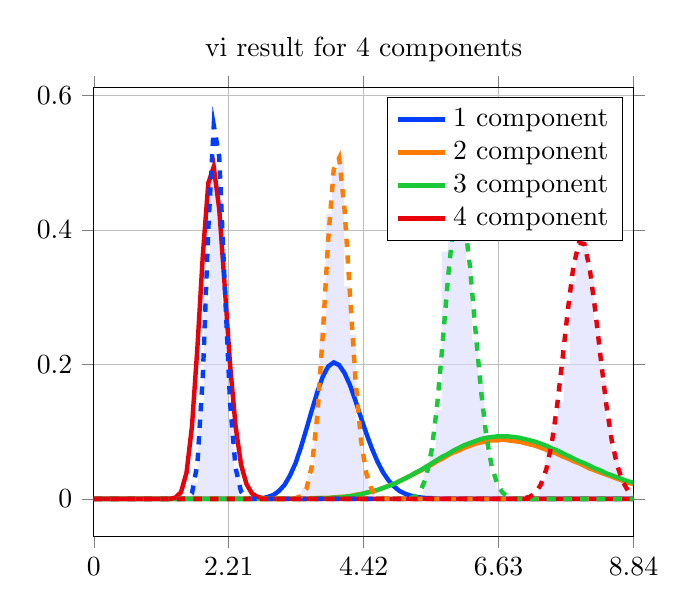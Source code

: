 \begin{tikzpicture}
\begin{axis}[title={vi result for 4 components}, yticklabel style={/pgf/number format/fixed,
            /pgf/number format/precision=3}, grid={major}, yminorgrids={true}, tick align={outside}, xtick={0.0,2.211,4.422,6.633,8.844}, xmin={0.0}, xmax={8.844}, scaled y ticks={false}]
    \addplot[ybar interval, fill={blue!15}, forget plot, opacity={0.6}, draw={none}, bar width={5.0e-6}]
        table[row sep={\\}]
        {
            \\
            1.6  0.024  \\
            1.7  0.14  \\
            1.8  0.296  \\
            1.9  0.496  \\
            2.0  0.444  \\
            2.1  0.288  \\
            2.2  0.116  \\
            2.3  0.04  \\
            2.4  0.0  \\
            2.5  0.0  \\
            2.6  0.0  \\
            2.7  0.0  \\
            2.8  0.0  \\
            2.9  0.0  \\
            3.0  0.0  \\
            3.1  0.0  \\
            3.2  0.0  \\
            3.3  0.004  \\
            3.4  0.016  \\
            3.5  0.036  \\
            3.6  0.164  \\
            3.7  0.248  \\
            3.8  0.424  \\
            3.9  0.488  \\
            4.0  0.512  \\
            4.1  0.316  \\
            4.2  0.244  \\
            4.3  0.112  \\
            4.4  0.036  \\
            4.5  0.012  \\
            4.6  0.004  \\
            4.7  0.0  \\
            4.8  0.0  \\
            4.9  0.0  \\
            5.0  0.0  \\
            5.1  0.0  \\
            5.2  0.0  \\
            5.3  0.004  \\
            5.4  0.052  \\
            5.5  0.076  \\
            5.6  0.132  \\
            5.7  0.368  \\
            5.8  0.432  \\
            5.9  0.46  \\
            6.0  0.42  \\
            6.1  0.344  \\
            6.2  0.236  \\
            6.3  0.184  \\
            6.4  0.072  \\
            6.5  0.028  \\
            6.6  0.016  \\
            6.7  0.008  \\
            6.8  0.0  \\
            6.9  0.004  \\
            7.0  0.0  \\
            7.1  0.004  \\
            7.2  0.004  \\
            7.3  0.028  \\
            7.4  0.08  \\
            7.5  0.108  \\
            7.6  0.144  \\
            7.7  0.2  \\
            7.8  0.324  \\
            7.9  0.364  \\
            8.0  0.424  \\
            8.1  0.328  \\
            8.2  0.264  \\
            8.3  0.176  \\
            8.4  0.116  \\
            8.5  0.068  \\
            8.6  0.048  \\
            8.7  0.016  \\
            8.8  0.008  \\
            8.9  0.0  \\
        }
        ;
    \addplot[style={{ultra thick}}, color={rgb,1:red,0.008;green,0.243;blue,1.0}]
        table[row sep={\\}]
        {
            \\
            0.0  0.0  \\
            0.089  3.661e-112  \\
            0.179  9.733e-86  \\
            0.268  1.189e-70  \\
            0.357  3.311e-60  \\
            0.447  2.639e-52  \\
            0.536  5.175e-46  \\
            0.625  7.875e-41  \\
            0.715  1.845e-36  \\
            0.804  1.035e-32  \\
            0.893  1.881e-29  \\
            0.983  1.373e-26  \\
            1.072  4.721e-24  \\
            1.161  8.623e-22  \\
            1.251  9.192e-20  \\
            1.34  6.159e-18  \\
            1.429  2.755e-16  \\
            1.519  8.64e-15  \\
            1.608  1.978e-13  \\
            1.697  3.421e-12  \\
            1.787  4.6e-11  \\
            1.876  4.929e-10  \\
            1.965  4.297e-9  \\
            2.055  3.106e-8  \\
            2.144  1.89e-7  \\
            2.233  9.828e-7  \\
            2.323  4.419e-6  \\
            2.412  1.737e-5  \\
            2.501  6.027e-5  \\
            2.591  0.0  \\
            2.68  0.001  \\
            2.769  0.001  \\
            2.859  0.003  \\
            2.948  0.006  \\
            3.037  0.012  \\
            3.127  0.021  \\
            3.216  0.035  \\
            3.305  0.053  \\
            3.395  0.077  \\
            3.484  0.104  \\
            3.573  0.132  \\
            3.663  0.159  \\
            3.752  0.182  \\
            3.841  0.197  \\
            3.931  0.203  \\
            4.02  0.199  \\
            4.109  0.187  \\
            4.199  0.169  \\
            4.288  0.146  \\
            4.377  0.121  \\
            4.467  0.097  \\
            4.556  0.075  \\
            4.645  0.056  \\
            4.735  0.04  \\
            4.824  0.028  \\
            4.913  0.019  \\
            5.003  0.012  \\
            5.092  0.008  \\
            5.181  0.005  \\
            5.271  0.003  \\
            5.36  0.002  \\
            5.449  0.001  \\
            5.539  0.001  \\
            5.628  0.0  \\
            5.717  0.0  \\
            5.807  8.577e-5  \\
            5.896  4.386e-5  \\
            5.985  2.197e-5  \\
            6.075  1.078e-5  \\
            6.164  5.191e-6  \\
            6.253  2.451e-6  \\
            6.343  1.136e-6  \\
            6.432  5.174e-7  \\
            6.521  2.315e-7  \\
            6.611  1.018e-7  \\
            6.7  4.404e-8  \\
            6.789  1.875e-8  \\
            6.879  7.856e-9  \\
            6.968  3.242e-9  \\
            7.057  1.318e-9  \\
            7.147  5.282e-10  \\
            7.236  2.087e-10  \\
            7.325  8.131e-11  \\
            7.415  3.125e-11  \\
            7.504  1.186e-11  \\
            7.593  4.441e-12  \\
            7.683  1.643e-12  \\
            7.772  6.001e-13  \\
            7.861  2.166e-13  \\
            7.951  7.729e-14  \\
            8.04  2.726e-14  \\
            8.129  9.509e-15  \\
            8.219  3.28e-15  \\
            8.308  1.12e-15  \\
            8.397  3.781e-16  \\
            8.487  1.264e-16  \\
            8.576  4.184e-17  \\
            8.665  1.371e-17  \\
            8.755  4.45e-18  \\
            8.844  1.431e-18  \\
        }
        ;
    \addlegendentry {1 component}
    \addplot[style={{ultra thick}}, color={rgb,1:red,1.0;green,0.486;blue,0.0}]
        table[row sep={\\}]
        {
            \\
            0.0  0.0  \\
            0.089  3.731e-48  \\
            0.179  1.101e-38  \\
            0.268  3.191e-33  \\
            0.357  2.115e-29  \\
            0.447  1.769e-26  \\
            0.536  3.994e-24  \\
            0.625  3.654e-22  \\
            0.715  1.725e-20  \\
            0.804  4.914e-19  \\
            0.893  9.397e-18  \\
            0.983  1.302e-16  \\
            1.072  1.382e-15  \\
            1.161  1.173e-14  \\
            1.251  8.236e-14  \\
            1.34  4.905e-13  \\
            1.429  2.533e-12  \\
            1.519  1.153e-11  \\
            1.608  4.7e-11  \\
            1.697  1.734e-10  \\
            1.787  5.855e-10  \\
            1.876  1.824e-9  \\
            1.965  5.284e-9  \\
            2.055  1.432e-8  \\
            2.144  3.654e-8  \\
            2.233  8.817e-8  \\
            2.323  2.021e-7  \\
            2.412  4.417e-7  \\
            2.501  9.239e-7  \\
            2.591  1.855e-6  \\
            2.68  3.585e-6  \\
            2.769  6.685e-6  \\
            2.859  1.206e-5  \\
            2.948  2.107e-5  \\
            3.037  3.576e-5  \\
            3.127  5.904e-5  \\
            3.216  9.493e-5  \\
            3.305  0.0  \\
            3.395  0.0  \\
            3.484  0.0  \\
            3.573  0.001  \\
            3.663  0.001  \\
            3.752  0.001  \\
            3.841  0.001  \\
            3.931  0.002  \\
            4.02  0.003  \\
            4.109  0.003  \\
            4.199  0.004  \\
            4.288  0.006  \\
            4.377  0.007  \\
            4.467  0.009  \\
            4.556  0.011  \\
            4.645  0.013  \\
            4.735  0.016  \\
            4.824  0.019  \\
            4.913  0.022  \\
            5.003  0.026  \\
            5.092  0.03  \\
            5.181  0.034  \\
            5.271  0.038  \\
            5.36  0.042  \\
            5.449  0.047  \\
            5.539  0.051  \\
            5.628  0.056  \\
            5.717  0.06  \\
            5.807  0.065  \\
            5.896  0.069  \\
            5.985  0.072  \\
            6.075  0.076  \\
            6.164  0.079  \\
            6.253  0.082  \\
            6.343  0.084  \\
            6.432  0.086  \\
            6.521  0.087  \\
            6.611  0.087  \\
            6.7  0.088  \\
            6.789  0.087  \\
            6.879  0.086  \\
            6.968  0.085  \\
            7.057  0.083  \\
            7.147  0.081  \\
            7.236  0.079  \\
            7.325  0.076  \\
            7.415  0.073  \\
            7.504  0.07  \\
            7.593  0.067  \\
            7.683  0.063  \\
            7.772  0.06  \\
            7.861  0.056  \\
            7.951  0.053  \\
            8.04  0.049  \\
            8.129  0.045  \\
            8.219  0.042  \\
            8.308  0.039  \\
            8.397  0.036  \\
            8.487  0.033  \\
            8.576  0.03  \\
            8.665  0.027  \\
            8.755  0.024  \\
            8.844  0.022  \\
        }
        ;
    \addlegendentry {2 component}
    \addplot[style={{ultra thick}}, color={rgb,1:red,0.102;green,0.788;blue,0.22}]
        table[row sep={\\}]
        {
            \\
            0.0  0.0  \\
            0.089  3.687e-49  \\
            0.179  1.733e-39  \\
            0.268  6.575e-34  \\
            0.357  5.264e-30  \\
            0.447  5.088e-27  \\
            0.536  1.291e-24  \\
            0.625  1.302e-22  \\
            0.715  6.683e-21  \\
            0.804  2.047e-19  \\
            0.893  4.175e-18  \\
            0.983  6.126e-17  \\
            1.072  6.849e-16  \\
            1.161  6.094e-15  \\
            1.251  4.464e-14  \\
            1.34  2.766e-13  \\
            1.429  1.481e-12  \\
            1.519  6.975e-12  \\
            1.608  2.933e-11  \\
            1.697  1.114e-10  \\
            1.787  3.866e-10  \\
            1.876  1.236e-9  \\
            1.965  3.667e-9  \\
            2.055  1.017e-8  \\
            2.144  2.65e-8  \\
            2.233  6.524e-8  \\
            2.323  1.524e-7  \\
            2.412  3.392e-7  \\
            2.501  7.217e-7  \\
            2.591  1.473e-6  \\
            2.68  2.89e-6  \\
            2.769  5.47e-6  \\
            2.859  1.0e-5  \\
            2.948  1.772e-5  \\
            3.037  3.046e-5  \\
            3.127  5.088e-5  \\
            3.216  8.277e-5  \\
            3.305  0.0  \\
            3.395  0.0  \\
            3.484  0.0  \\
            3.573  0.0  \\
            3.663  0.001  \\
            3.752  0.001  \\
            3.841  0.001  \\
            3.931  0.002  \\
            4.02  0.002  \\
            4.109  0.003  \\
            4.199  0.004  \\
            4.288  0.005  \\
            4.377  0.007  \\
            4.467  0.009  \\
            4.556  0.011  \\
            4.645  0.013  \\
            4.735  0.016  \\
            4.824  0.019  \\
            4.913  0.022  \\
            5.003  0.026  \\
            5.092  0.03  \\
            5.181  0.034  \\
            5.271  0.039  \\
            5.36  0.043  \\
            5.449  0.048  \\
            5.539  0.053  \\
            5.628  0.058  \\
            5.717  0.063  \\
            5.807  0.067  \\
            5.896  0.072  \\
            5.985  0.076  \\
            6.075  0.08  \\
            6.164  0.083  \\
            6.253  0.086  \\
            6.343  0.089  \\
            6.432  0.091  \\
            6.521  0.092  \\
            6.611  0.093  \\
            6.7  0.093  \\
            6.789  0.093  \\
            6.879  0.092  \\
            6.968  0.091  \\
            7.057  0.089  \\
            7.147  0.087  \\
            7.236  0.085  \\
            7.325  0.082  \\
            7.415  0.079  \\
            7.504  0.075  \\
            7.593  0.072  \\
            7.683  0.068  \\
            7.772  0.064  \\
            7.861  0.06  \\
            7.951  0.056  \\
            8.04  0.053  \\
            8.129  0.049  \\
            8.219  0.045  \\
            8.308  0.042  \\
            8.397  0.038  \\
            8.487  0.035  \\
            8.576  0.032  \\
            8.665  0.029  \\
            8.755  0.026  \\
            8.844  0.024  \\
        }
        ;
    \addlegendentry {3 component}
    \addplot[style={{ultra thick}}, color={rgb,1:red,0.91;green,0.0;blue,0.043}]
        table[row sep={\\}]
        {
            \\
            0.0  0.0  \\
            0.089  1.913e-84  \\
            0.179  4.748e-59  \\
            0.268  6.067e-45  \\
            0.357  1.852e-35  \\
            0.447  1.66e-28  \\
            0.536  3.719e-23  \\
            0.625  6.539e-19  \\
            0.715  1.784e-15  \\
            0.804  1.174e-12  \\
            0.893  2.512e-10  \\
            0.983  2.169e-8  \\
            1.072  8.847e-7  \\
            1.161  1.923e-5  \\
            1.251  0.0  \\
            1.34  0.002  \\
            1.429  0.01  \\
            1.519  0.039  \\
            1.608  0.108  \\
            1.697  0.225  \\
            1.787  0.364  \\
            1.876  0.47  \\
            1.965  0.494  \\
            2.055  0.431  \\
            2.144  0.317  \\
            2.233  0.199  \\
            2.323  0.108  \\
            2.412  0.051  \\
            2.501  0.022  \\
            2.591  0.008  \\
            2.68  0.003  \\
            2.769  0.001  \\
            2.859  0.0  \\
            2.948  5.799e-5  \\
            3.037  1.352e-5  \\
            3.127  2.916e-6  \\
            3.216  5.841e-7  \\
            3.305  1.091e-7  \\
            3.395  1.908e-8  \\
            3.484  3.135e-9  \\
            3.573  4.852e-10  \\
            3.663  7.098e-11  \\
            3.752  9.84e-12  \\
            3.841  1.296e-12  \\
            3.931  1.625e-13  \\
            4.02  1.946e-14  \\
            4.109  2.227e-15  \\
            4.199  2.443e-16  \\
            4.288  2.573e-17  \\
            4.377  2.605e-18  \\
            4.467  2.54e-19  \\
            4.556  2.389e-20  \\
            4.645  2.17e-21  \\
            4.735  1.906e-22  \\
            4.824  1.621e-23  \\
            4.913  1.337e-24  \\
            5.003  1.07e-25  \\
            5.092  8.323e-27  \\
            5.181  6.295e-28  \\
            5.271  4.635e-29  \\
            5.36  3.325e-30  \\
            5.449  2.327e-31  \\
            5.539  1.589e-32  \\
            5.628  1.06e-33  \\
            5.717  6.91e-35  \\
            5.807  4.407e-36  \\
            5.896  2.751e-37  \\
            5.985  1.682e-38  \\
            6.075  1.008e-39  \\
            6.164  5.924e-41  \\
            6.253  3.416e-42  \\
            6.343  1.934e-43  \\
            6.432  1.075e-44  \\
            6.521  5.875e-46  \\
            6.611  3.156e-47  \\
            6.7  1.668e-48  \\
            6.789  8.674e-50  \\
            6.879  4.44e-51  \\
            6.968  2.239e-52  \\
            7.057  1.112e-53  \\
            7.147  5.446e-55  \\
            7.236  2.629e-56  \\
            7.325  1.252e-57  \\
            7.415  5.881e-59  \\
            7.504  2.727e-60  \\
            7.593  1.248e-61  \\
            7.683  5.644e-63  \\
            7.772  2.521e-64  \\
            7.861  1.112e-65  \\
            7.951  4.852e-67  \\
            8.04  2.092e-68  \\
            8.129  8.924e-70  \\
            8.219  3.764e-71  \\
            8.308  1.571e-72  \\
            8.397  6.488e-74  \\
            8.487  2.653e-75  \\
            8.576  1.074e-76  \\
            8.665  4.303e-78  \\
            8.755  1.708e-79  \\
            8.844  6.717e-81  \\
        }
        ;
    \addlegendentry {4 component}
    \addplot[style={{ultra thick, dashed}}, color={rgb,1:red,0.008;green,0.243;blue,1.0}]
        table[row sep={\\}]
        {
            \\
            0.0  0.0  \\
            0.089  1.195e-186  \\
            0.179  1.267e-130  \\
            0.268  1.841e-99  \\
            0.357  1.771e-78  \\
            0.447  4.503e-63  \\
            0.536  3.395e-51  \\
            0.625  9.408e-42  \\
            0.715  4.306e-34  \\
            0.804  8.584e-28  \\
            0.893  1.444e-22  \\
            0.983  3.289e-18  \\
            1.072  1.436e-14  \\
            1.161  1.567e-11  \\
            1.251  5.25e-9  \\
            1.34  6.354e-7  \\
            1.429  3.17e-5  \\
            1.519  0.001  \\
            1.608  0.008  \\
            1.697  0.052  \\
            1.787  0.185  \\
            1.876  0.402  \\
            1.965  0.556  \\
            2.055  0.509  \\
            2.144  0.32  \\
            2.233  0.142  \\
            2.323  0.046  \\
            2.412  0.011  \\
            2.501  0.002  \\
            2.591  0.0  \\
            2.68  3.248e-5  \\
            2.769  2.922e-6  \\
            2.859  2.137e-7  \\
            2.948  1.287e-8  \\
            3.037  6.453e-10  \\
            3.127  2.724e-11  \\
            3.216  9.776e-13  \\
            3.305  3.008e-14  \\
            3.395  8.005e-16  \\
            3.484  1.856e-17  \\
            3.573  3.774e-19  \\
            3.663  6.779e-21  \\
            3.752  1.081e-22  \\
            3.841  1.541e-24  \\
            3.931  1.972e-26  \\
            4.02  2.277e-28  \\
            4.109  2.383e-30  \\
            4.199  2.27e-32  \\
            4.288  1.976e-34  \\
            4.377  1.578e-36  \\
            4.467  1.16e-38  \\
            4.556  7.871e-41  \\
            4.645  4.948e-43  \\
            4.735  2.89e-45  \\
            4.824  1.573e-47  \\
            4.913  7.993e-50  \\
            5.003  3.803e-52  \\
            5.092  1.699e-54  \\
            5.181  7.135e-57  \\
            5.271  2.825e-59  \\
            5.36  1.056e-61  \\
            5.449  3.738e-64  \\
            5.539  1.254e-66  \\
            5.628  3.992e-69  \\
            5.717  1.209e-71  \\
            5.807  3.489e-74  \\
            5.896  9.603e-77  \\
            5.985  2.525e-79  \\
            6.075  6.352e-82  \\
            6.164  1.531e-84  \\
            6.253  3.537e-87  \\
            6.343  7.848e-90  \\
            6.432  1.674e-92  \\
            6.521  3.436e-95  \\
            6.611  6.795e-98  \\
            6.7  1.296e-100  \\
            6.789  2.385e-103  \\
            6.879  4.241e-106  \\
            6.968  7.292e-109  \\
            7.057  1.214e-111  \\
            7.147  1.956e-114  \\
            7.236  3.057e-117  \\
            7.325  4.634e-120  \\
            7.415  6.82e-123  \\
            7.504  9.751e-126  \\
            7.593  1.355e-128  \\
            7.683  1.833e-131  \\
            7.772  2.413e-134  \\
            7.861  3.094e-137  \\
            7.951  3.866e-140  \\
            8.04  4.712e-143  \\
            8.129  5.603e-146  \\
            8.219  6.504e-149  \\
            8.308  7.375e-152  \\
            8.397  8.172e-155  \\
            8.487  8.854e-158  \\
            8.576  9.383e-161  \\
            8.665  9.732e-164  \\
            8.755  9.882e-167  \\
            8.844  9.829e-170  \\
        }
        ;
    \addplot[style={{ultra thick, dashed}}, color={rgb,1:red,1.0;green,0.486;blue,0.0}]
        table[row sep={\\}]
        {
            \\
            0.0  0.0  \\
            0.089  0.0  \\
            0.179  0.0  \\
            0.268  2.478e-307  \\
            0.357  2.317e-261  \\
            0.447  1.42e-226  \\
            0.536  7.343e-199  \\
            0.625  4.987e-176  \\
            0.715  9.055e-157  \\
            0.804  3.069e-140  \\
            0.893  7.319e-126  \\
            0.983  3.165e-113  \\
            1.072  4.992e-102  \\
            1.161  4.882e-92  \\
            1.251  4.472e-83  \\
            1.34  5.322e-75  \\
            1.429  1.071e-67  \\
            1.519  4.521e-61  \\
            1.608  4.788e-55  \\
            1.697  1.477e-49  \\
            1.787  1.506e-44  \\
            1.876  5.657e-40  \\
            1.965  8.59e-36  \\
            2.055  5.715e-32  \\
            2.144  1.787e-28  \\
            2.233  2.793e-25  \\
            2.323  2.305e-22  \\
            2.412  1.054e-19  \\
            2.501  2.785e-17  \\
            2.591  4.424e-15  \\
            2.68  4.372e-13  \\
            2.769  2.772e-11  \\
            2.859  1.16e-9  \\
            2.948  3.289e-8  \\
            3.037  6.461e-7  \\
            3.127  8.987e-6  \\
            3.216  9.024e-5  \\
            3.305  0.001  \\
            3.395  0.004  \\
            3.484  0.015  \\
            3.573  0.049  \\
            3.663  0.124  \\
            3.752  0.245  \\
            3.841  0.386  \\
            3.931  0.49  \\
            4.02  0.507  \\
            4.109  0.43  \\
            4.199  0.302  \\
            4.288  0.177  \\
            4.377  0.088  \\
            4.467  0.037  \\
            4.556  0.013  \\
            4.645  0.004  \\
            4.735  0.001  \\
            4.824  0.0  \\
            4.913  4.786e-5  \\
            5.003  8.367e-6  \\
            5.092  1.288e-6  \\
            5.181  1.753e-7  \\
            5.271  2.119e-8  \\
            5.36  2.285e-9  \\
            5.449  2.205e-10  \\
            5.539  1.911e-11  \\
            5.628  1.493e-12  \\
            5.717  1.055e-13  \\
            5.807  6.763e-15  \\
            5.896  3.944e-16  \\
            5.985  2.099e-17  \\
            6.075  1.022e-18  \\
            6.164  4.565e-20  \\
            6.253  1.875e-21  \\
            6.343  7.099e-23  \\
            6.432  2.483e-24  \\
            6.521  8.043e-26  \\
            6.611  2.417e-27  \\
            6.7  6.754e-29  \\
            6.789  1.758e-30  \\
            6.879  4.27e-32  \\
            6.968  9.695e-34  \\
            7.057  2.062e-35  \\
            7.147  4.113e-37  \\
            7.236  7.71e-39  \\
            7.325  1.36e-40  \\
            7.415  2.26e-42  \\
            7.504  3.546e-44  \\
            7.593  5.256e-46  \\
            7.683  7.373e-48  \\
            7.772  9.799e-50  \\
            7.861  1.235e-51  \\
            7.951  1.479e-53  \\
            8.04  1.684e-55  \\
            8.129  1.826e-57  \\
            8.219  1.886e-59  \\
            8.308  1.858e-61  \\
            8.397  1.749e-63  \\
            8.487  1.573e-65  \\
            8.576  1.353e-67  \\
            8.665  1.115e-69  \\
            8.755  8.807e-72  \\
            8.844  6.673e-74  \\
        }
        ;
    \addplot[style={{ultra thick, dashed}}, color={rgb,1:red,0.102;green,0.788;blue,0.22}]
        table[row sep={\\}]
        {
            \\
            0.0  0.0  \\
            0.089  0.0  \\
            0.179  0.0  \\
            0.268  0.0  \\
            0.357  0.0  \\
            0.447  0.0  \\
            0.536  0.0  \\
            0.625  0.0  \\
            0.715  0.0  \\
            0.804  2.778e-298  \\
            0.893  9.392e-275  \\
            0.983  7.713e-254  \\
            1.072  4.393e-235  \\
            1.161  3.851e-218  \\
            1.251  9.648e-203  \\
            1.34  1.129e-188  \\
            1.429  9.164e-176  \\
            1.519  7.134e-164  \\
            1.608  6.965e-153  \\
            1.697  1.067e-142  \\
            1.787  3.106e-133  \\
            1.876  2.017e-124  \\
            1.965  3.364e-116  \\
            2.055  1.625e-108  \\
            2.144  2.527e-101  \\
            2.233  1.388e-94  \\
            2.323  2.922e-88  \\
            2.412  2.534e-82  \\
            2.501  9.655e-77  \\
            2.591  1.713e-71  \\
            2.68  1.49e-66  \\
            2.769  6.66e-62  \\
            2.859  1.595e-57  \\
            2.948  2.129e-53  \\
            3.037  1.638e-49  \\
            3.127  7.508e-46  \\
            3.216  2.11e-42  \\
            3.305  3.733e-39  \\
            3.395  4.265e-36  \\
            3.484  3.217e-33  \\
            3.573  1.636e-30  \\
            3.663  5.725e-28  \\
            3.752  1.402e-25  \\
            3.841  2.445e-23  \\
            3.931  3.084e-21  \\
            4.02  2.854e-19  \\
            4.109  1.965e-17  \\
            4.199  1.019e-15  \\
            4.288  4.031e-14  \\
            4.377  1.229e-12  \\
            4.467  2.92e-11  \\
            4.556  5.46e-10  \\
            4.645  8.107e-9  \\
            4.735  9.646e-8  \\
            4.824  9.273e-7  \\
            4.913  7.258e-6  \\
            5.003  4.661e-5  \\
            5.092  0.0  \\
            5.181  0.001  \\
            5.271  0.004  \\
            5.36  0.013  \\
            5.449  0.033  \\
            5.539  0.074  \\
            5.628  0.141  \\
            5.717  0.233  \\
            5.807  0.332  \\
            5.896  0.41  \\
            5.985  0.442  \\
            6.075  0.416  \\
            6.164  0.345  \\
            6.253  0.252  \\
            6.343  0.163  \\
            6.432  0.093  \\
            6.521  0.048  \\
            6.611  0.022  \\
            6.7  0.009  \\
            6.789  0.003  \\
            6.879  0.001  \\
            6.968  0.0  \\
            7.057  8.871e-5  \\
            7.147  2.19e-5  \\
            7.236  4.925e-6  \\
            7.325  1.011e-6  \\
            7.415  1.897e-7  \\
            7.504  3.265e-8  \\
            7.593  5.161e-9  \\
            7.683  7.509e-10  \\
            7.772  1.008e-10  \\
            7.861  1.249e-11  \\
            7.951  1.433e-12  \\
            8.04  1.525e-13  \\
            8.129  1.507e-14  \\
            8.219  1.385e-15  \\
            8.308  1.186e-16  \\
            8.397  9.474e-18  \\
            8.487  7.074e-19  \\
            8.576  4.942e-20  \\
            8.665  3.236e-21  \\
            8.755  1.988e-22  \\
            8.844  1.147e-23  \\
        }
        ;
    \addplot[style={{ultra thick, dashed}}, color={rgb,1:red,0.91;green,0.0;blue,0.043}]
        table[row sep={\\}]
        {
            \\
            0.0  0.0  \\
            0.089  0.0  \\
            0.179  0.0  \\
            0.268  0.0  \\
            0.357  0.0  \\
            0.447  0.0  \\
            0.536  0.0  \\
            0.625  0.0  \\
            0.715  0.0  \\
            0.804  0.0  \\
            0.893  0.0  \\
            0.983  0.0  \\
            1.072  0.0  \\
            1.161  0.0  \\
            1.251  0.0  \\
            1.34  0.0  \\
            1.429  2.152e-313  \\
            1.519  3.089e-296  \\
            1.608  2.781e-280  \\
            1.697  2.117e-265  \\
            1.787  1.757e-251  \\
            1.876  1.974e-238  \\
            1.965  3.615e-226  \\
            2.055  1.268e-214  \\
            2.144  9.809e-204  \\
            2.233  1.893e-193  \\
            2.323  1.016e-183  \\
            2.412  1.672e-174  \\
            2.501  9.185e-166  \\
            2.591  1.82e-157  \\
            2.68  1.394e-149  \\
            2.769  4.39e-142  \\
            2.859  6.02e-135  \\
            2.948  3.781e-128  \\
            3.037  1.14e-121  \\
            3.127  1.721e-115  \\
            3.216  1.353e-109  \\
            3.305  5.743e-104  \\
            3.395  1.359e-98  \\
            3.484  1.85e-93  \\
            3.573  1.488e-88  \\
            3.663  7.265e-84  \\
            3.752  2.205e-79  \\
            3.841  4.253e-75  \\
            3.931  5.325e-71  \\
            4.02  4.412e-67  \\
            4.109  2.464e-63  \\
            4.199  9.431e-60  \\
            4.288  2.514e-56  \\
            4.377  4.737e-53  \\
            4.467  6.399e-50  \\
            4.556  6.279e-47  \\
            4.645  4.531e-44  \\
            4.735  2.433e-41  \\
            4.824  9.833e-39  \\
            4.913  3.021e-36  \\
            5.003  7.125e-34  \\
            5.092  1.303e-31  \\
            5.181  1.862e-29  \\
            5.271  2.099e-27  \\
            5.36  1.881e-25  \\
            5.449  1.35e-23  \\
            5.539  7.815e-22  \\
            5.628  3.675e-20  \\
            5.717  1.413e-18  \\
            5.807  4.472e-17  \\
            5.896  1.171e-15  \\
            5.985  2.552e-14  \\
            6.075  4.656e-13  \\
            6.164  7.146e-12  \\
            6.253  9.273e-11  \\
            6.343  1.022e-9  \\
            6.432  9.617e-9  \\
            6.521  7.755e-8  \\
            6.611  5.383e-7  \\
            6.7  3.229e-6  \\
            6.789  1.68e-5  \\
            6.879  7.615e-5  \\
            6.968  0.0  \\
            7.057  0.001  \\
            7.147  0.003  \\
            7.236  0.009  \\
            7.325  0.021  \\
            7.415  0.044  \\
            7.504  0.082  \\
            7.593  0.139  \\
            7.683  0.21  \\
            7.772  0.284  \\
            7.861  0.347  \\
            7.951  0.381  \\
            8.04  0.379  \\
            8.129  0.341  \\
            8.219  0.279  \\
            8.308  0.208  \\
            8.397  0.141  \\
            8.487  0.087  \\
            8.576  0.05  \\
            8.665  0.026  \\
            8.755  0.012  \\
            8.844  0.005  \\
        }
        ;
\end{axis}
\end{tikzpicture}
